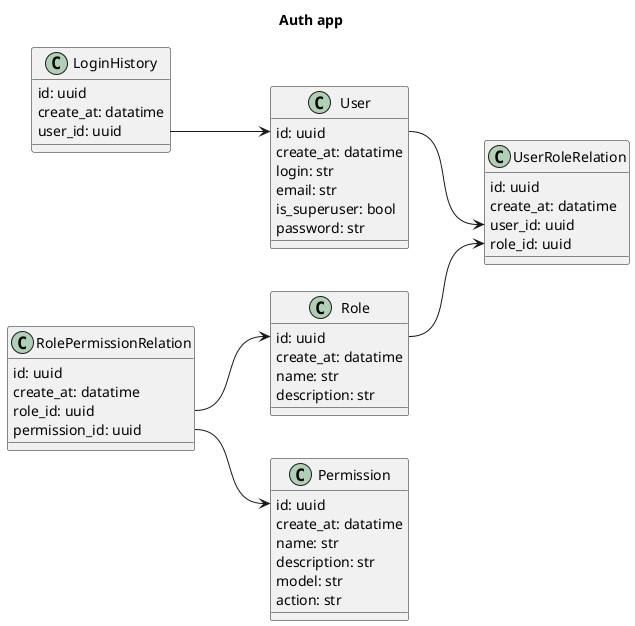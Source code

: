 @startuml

title Auth app

left to right direction

class User {
  id: uuid
  create_at: datatime
  login: str
  email: str
  is_superuser: bool
  password: str
}

class UserRoleRelation {
  id: uuid
  create_at: datatime
  user_id: uuid
  role_id: uuid
}

class Role {
  id: uuid
  create_at: datatime
  name: str
  description: str
}

class Permission {
  id: uuid
  create_at: datatime
  name: str
  description: str
  model: str
  action: str
}

class RolePermissionRelation {
  id: uuid
  create_at: datatime
  role_id: uuid
  permission_id: uuid
}

class LoginHistory {
  id: uuid
  create_at: datatime
  user_id: uuid

}

User::id --> UserRoleRelation::user_id
Role::id --> UserRoleRelation::role_id
RolePermissionRelation::role_id --> Role::id
RolePermissionRelation::permission_id --> Permission::id
LoginHistory::user_id --> User::id


@enduml